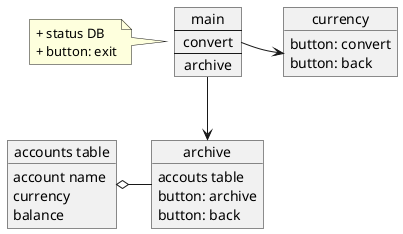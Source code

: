 "TODO: change object/map diagram to class diagram"

@startuml
object "currency" as cur {
button: convert
button: back
}

object "archive" as ar {
accouts table
button: archive
button: back
}

object "accounts table" as table {
account name
currency
balance
}

table o- ar

map main {
convert *-> cur
archive *--> ar
}

note left of main : + status DB \n+ button: exit
@enduml
